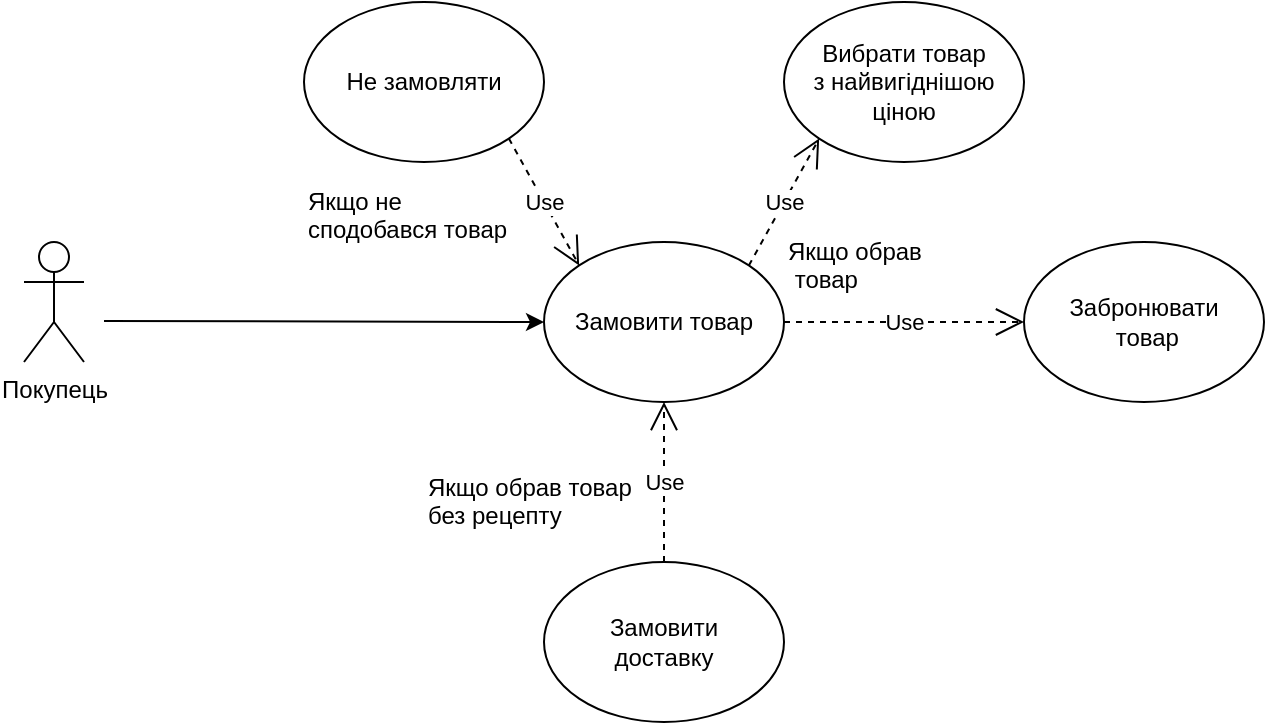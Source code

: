 <mxfile version="11.3.1" type="device" pages="1"><diagram id="IDqfuJbk59jp3koAjLAE" name="Page-1"><mxGraphModel dx="1449" dy="673" grid="1" gridSize="10" guides="1" tooltips="1" connect="1" arrows="1" fold="1" page="1" pageScale="1" pageWidth="827" pageHeight="1169" math="0" shadow="0"><root><mxCell id="0"/><mxCell id="1" parent="0"/><mxCell id="fl_hcn0-ss5eNNMIHQzT-1" value="Покупець&lt;br&gt;" style="shape=umlActor;verticalLabelPosition=bottom;labelBackgroundColor=#ffffff;verticalAlign=top;html=1;outlineConnect=0;" parent="1" vertex="1"><mxGeometry x="60" y="240" width="30" height="60" as="geometry"/></mxCell><mxCell id="fl_hcn0-ss5eNNMIHQzT-4" value="" style="endArrow=classic;html=1;entryX=0;entryY=0.5;entryDx=0;entryDy=0;" parent="1" target="fl_hcn0-ss5eNNMIHQzT-5" edge="1"><mxGeometry width="50" height="50" relative="1" as="geometry"><mxPoint x="100" y="279.5" as="sourcePoint"/><mxPoint x="200" y="279.5" as="targetPoint"/></mxGeometry></mxCell><mxCell id="fl_hcn0-ss5eNNMIHQzT-5" value="Замовити товар" style="ellipse;whiteSpace=wrap;html=1;" parent="1" vertex="1"><mxGeometry x="320" y="240" width="120" height="80" as="geometry"/></mxCell><mxCell id="fl_hcn0-ss5eNNMIHQzT-6" value="Вибрати товар&lt;br&gt;з найвигіднішою&lt;br&gt;ціною" style="ellipse;whiteSpace=wrap;html=1;" parent="1" vertex="1"><mxGeometry x="440" y="120" width="120" height="80" as="geometry"/></mxCell><mxCell id="fl_hcn0-ss5eNNMIHQzT-7" value="Не замовляти" style="ellipse;whiteSpace=wrap;html=1;" parent="1" vertex="1"><mxGeometry x="200" y="120" width="120" height="80" as="geometry"/></mxCell><mxCell id="fl_hcn0-ss5eNNMIHQzT-9" value="Use" style="endArrow=open;endSize=12;dashed=1;html=1;entryX=0;entryY=1;entryDx=0;entryDy=0;exitX=1;exitY=0;exitDx=0;exitDy=0;" parent="1" source="fl_hcn0-ss5eNNMIHQzT-5" target="fl_hcn0-ss5eNNMIHQzT-6" edge="1"><mxGeometry width="160" relative="1" as="geometry"><mxPoint x="50" y="340" as="sourcePoint"/><mxPoint x="210" y="340" as="targetPoint"/></mxGeometry></mxCell><mxCell id="fl_hcn0-ss5eNNMIHQzT-10" value="Use" style="endArrow=open;endSize=12;dashed=1;html=1;entryX=0;entryY=0;entryDx=0;entryDy=0;exitX=1;exitY=1;exitDx=0;exitDy=0;" parent="1" source="fl_hcn0-ss5eNNMIHQzT-7" target="fl_hcn0-ss5eNNMIHQzT-5" edge="1"><mxGeometry width="160" relative="1" as="geometry"><mxPoint x="50" y="340" as="sourcePoint"/><mxPoint x="210" y="340" as="targetPoint"/></mxGeometry></mxCell><mxCell id="fl_hcn0-ss5eNNMIHQzT-12" value="Забронювати&lt;br&gt;&amp;nbsp;товар" style="ellipse;whiteSpace=wrap;html=1;" parent="1" vertex="1"><mxGeometry x="560" y="240" width="120" height="80" as="geometry"/></mxCell><mxCell id="fl_hcn0-ss5eNNMIHQzT-14" value="Use" style="endArrow=open;endSize=12;dashed=1;html=1;entryX=0;entryY=0.5;entryDx=0;entryDy=0;exitX=1;exitY=0.5;exitDx=0;exitDy=0;" parent="1" source="fl_hcn0-ss5eNNMIHQzT-5" target="fl_hcn0-ss5eNNMIHQzT-12" edge="1"><mxGeometry width="160" relative="1" as="geometry"><mxPoint x="432.426" y="261.716" as="sourcePoint"/><mxPoint x="467.574" y="198.284" as="targetPoint"/></mxGeometry></mxCell><mxCell id="fl_hcn0-ss5eNNMIHQzT-15" value="Use" style="endArrow=open;endSize=12;dashed=1;html=1;entryX=0.5;entryY=1;entryDx=0;entryDy=0;" parent="1" target="fl_hcn0-ss5eNNMIHQzT-5" edge="1"><mxGeometry width="160" relative="1" as="geometry"><mxPoint x="380" y="400" as="sourcePoint"/><mxPoint x="530" y="320" as="targetPoint"/></mxGeometry></mxCell><mxCell id="fl_hcn0-ss5eNNMIHQzT-16" value="Замовити&lt;br&gt;доставку" style="ellipse;whiteSpace=wrap;html=1;" parent="1" vertex="1"><mxGeometry x="320" y="400" width="120" height="80" as="geometry"/></mxCell><mxCell id="fl_hcn0-ss5eNNMIHQzT-19" value="Якщо не &lt;br&gt;сподобався товар" style="text;html=1;resizable=0;points=[];autosize=1;align=left;verticalAlign=top;spacingTop=-4;" parent="1" vertex="1"><mxGeometry x="200" y="210" width="120" height="30" as="geometry"/></mxCell><mxCell id="fl_hcn0-ss5eNNMIHQzT-20" value="Якщо обрав&lt;br&gt;&amp;nbsp;товар" style="text;html=1;resizable=0;points=[];autosize=1;align=left;verticalAlign=top;spacingTop=-4;" parent="1" vertex="1"><mxGeometry x="440" y="235" width="80" height="30" as="geometry"/></mxCell><mxCell id="fl_hcn0-ss5eNNMIHQzT-22" value="Якщо обрав товар&lt;br&gt;без рецепту" style="text;html=1;resizable=0;points=[];autosize=1;align=left;verticalAlign=top;spacingTop=-4;" parent="1" vertex="1"><mxGeometry x="260" y="353" width="120" height="30" as="geometry"/></mxCell></root></mxGraphModel></diagram></mxfile>